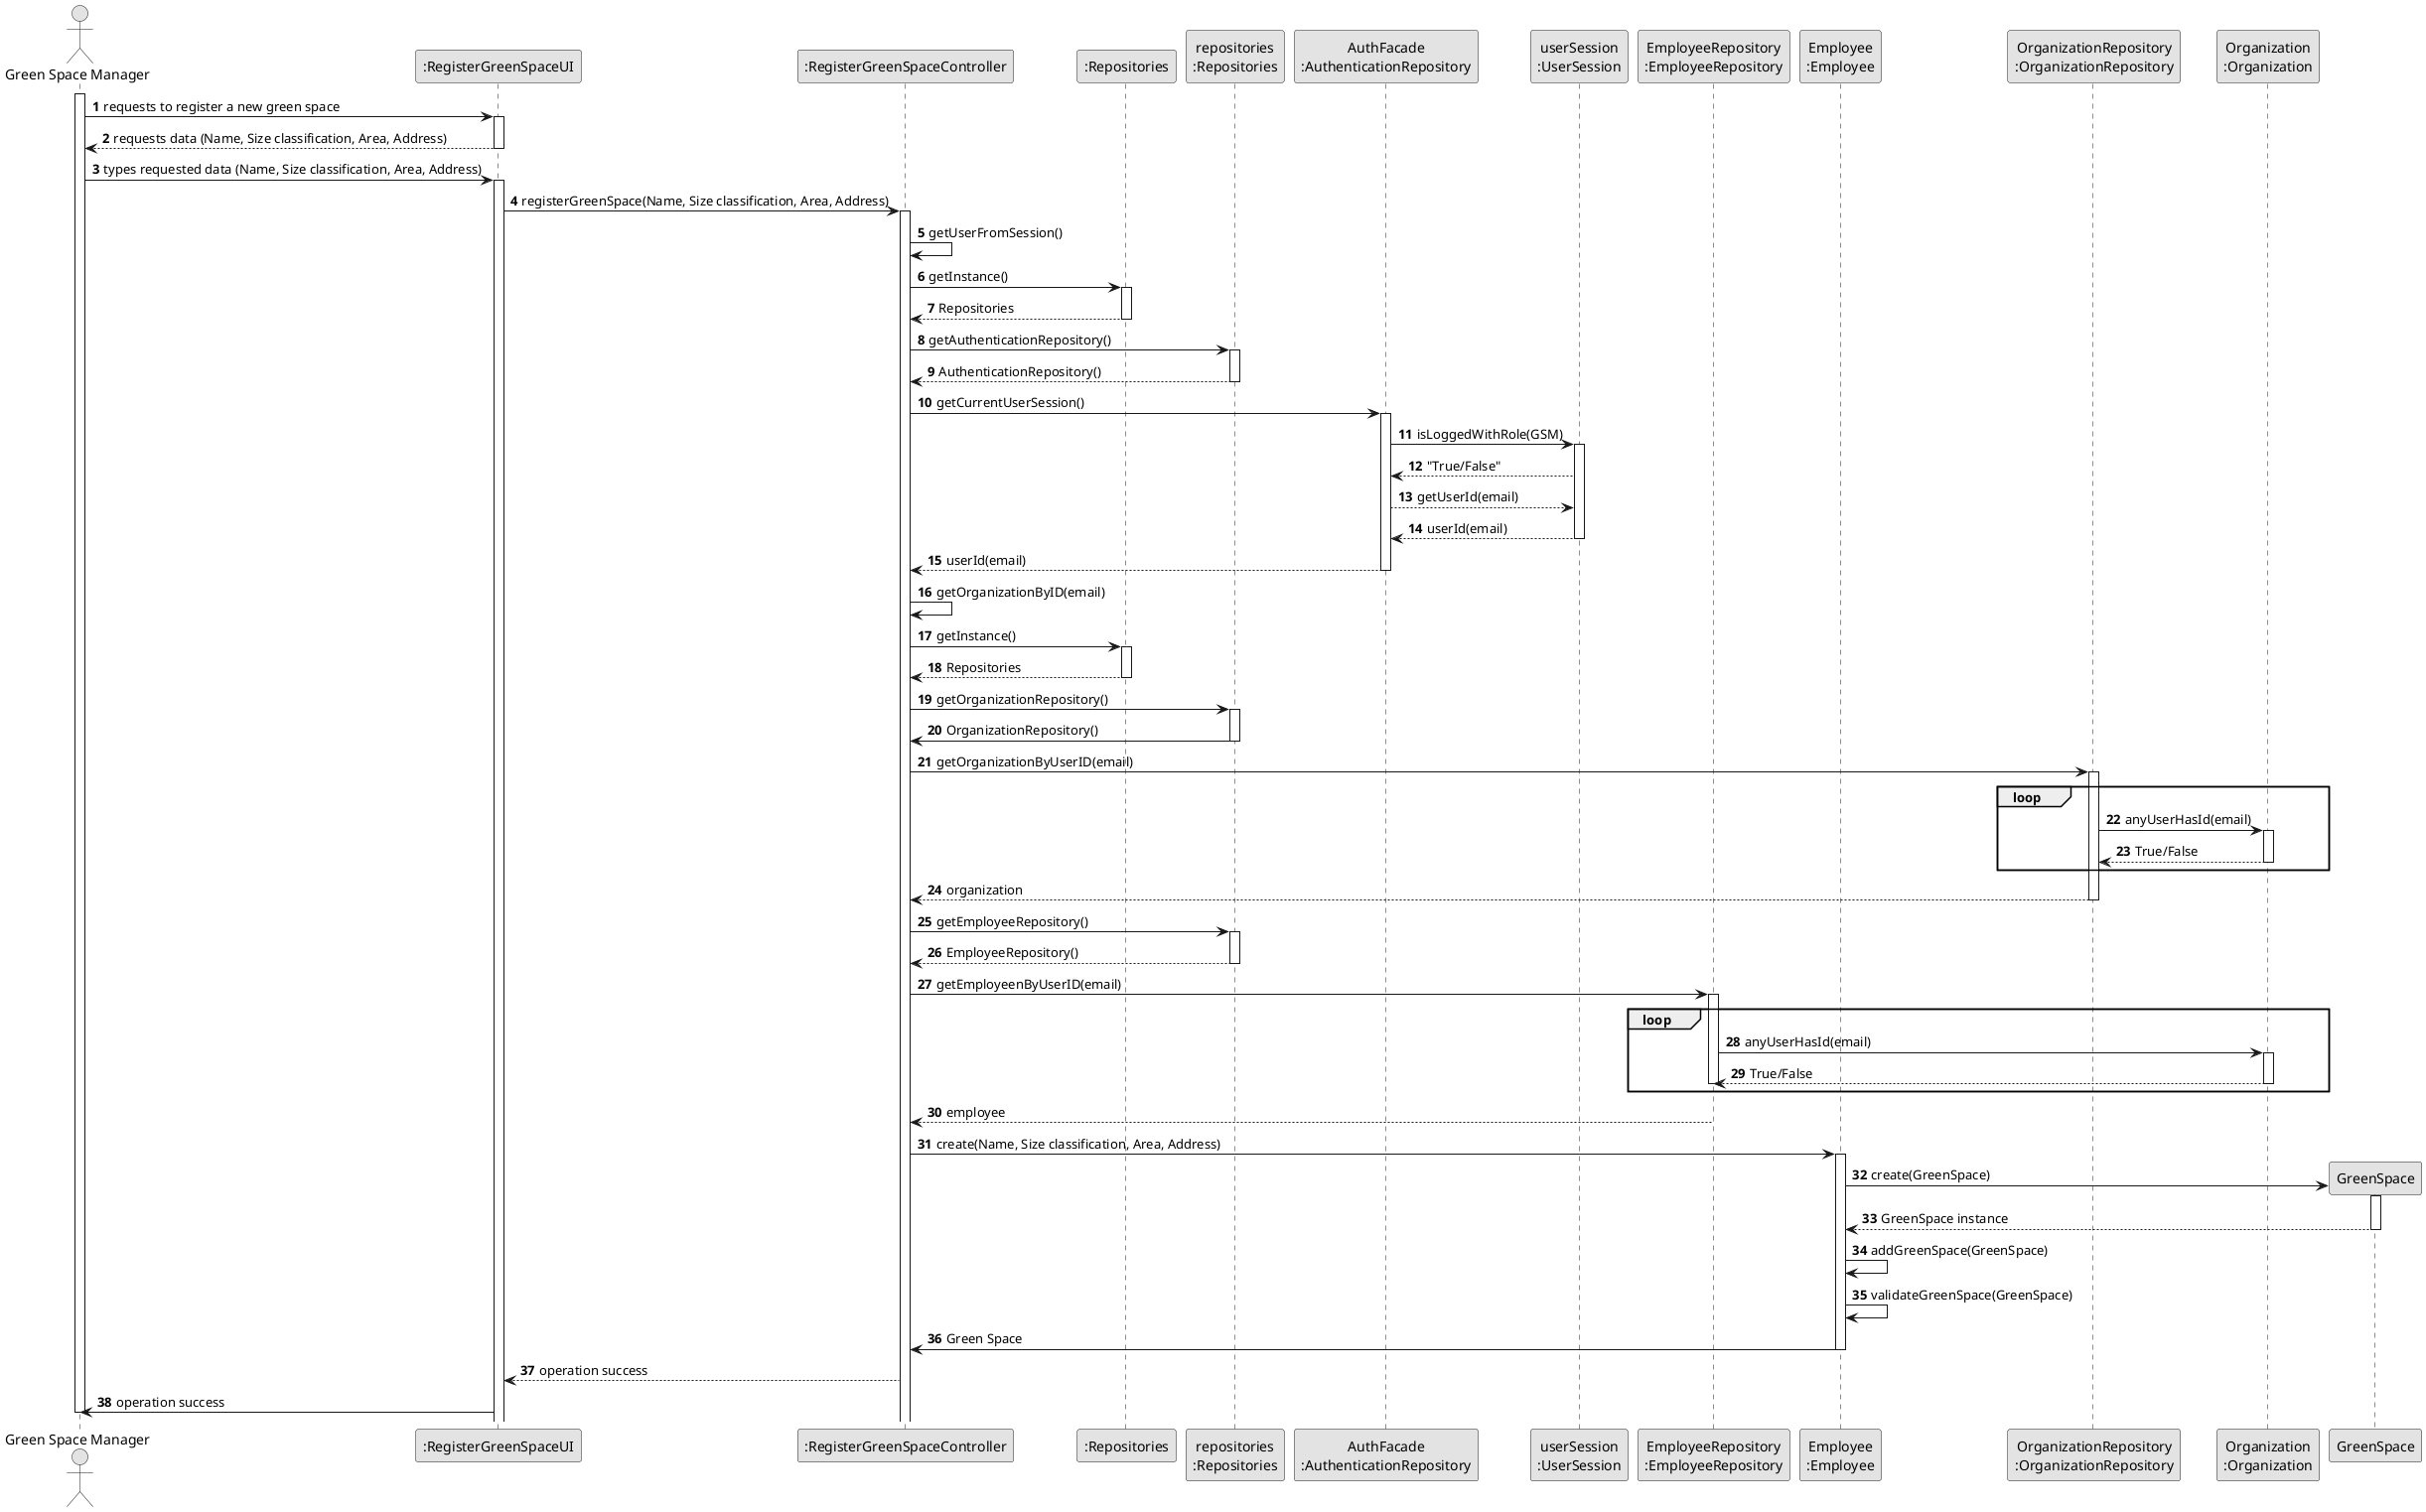 @startuml
skinparam monochrome true
skinparam packageStyle rectangle
skinparam shadowing false

autonumber

actor "Green Space Manager" as GSM
participant ":RegisterGreenSpaceUI" as UI
participant ":RegisterGreenSpaceController" as CTRL
participant ":Repositories" as RepositorySingleton
participant "repositories\n:Repositories" as PLAT
participant "AuthFacade\n:AuthenticationRepository" as AUTHREP
participant "userSession\n:UserSession" as USER

participant "EmployeeRepository\n:EmployeeRepository" as EMPREP
participant "Employee\n:Employee" as EMP
participant "OrganizationRepository\n:OrganizationRepository" as ORGREP
participant "Organization\n:Organization" as ORG


activate GSM

        GSM -> UI : requests to register a new green space
        activate UI

        UI --> GSM : requests data (Name, Size classification, Area, Address)
    deactivate UI

    GSM -> UI : types requested data (Name, Size classification, Area, Address)
    activate UI

    UI -> CTRL : registerGreenSpace(Name, Size classification, Area, Address)
    activate CTRL

        CTRL -> CTRL : getUserFromSession()

        CTRL -> RepositorySingleton : getInstance()
        activate RepositorySingleton
        CTRL <-- RepositorySingleton : Repositories
        deactivate RepositorySingleton

        CTRL -> PLAT : getAuthenticationRepository()
        activate PLAT
        CTRL <-- PLAT : AuthenticationRepository()
        deactivate PLAT

        CTRL -> AUTHREP : getCurrentUserSession()
        activate AUTHREP

        AUTHREP -> USER : isLoggedWithRole(GSM)
        activate USER

        AUTHREP <-- USER : "True/False"
        AUTHREP --> USER : getUserId(email)
        AUTHREP <-- USER : userId(email)
        deactivate USER

        CTRL <-- AUTHREP : userId(email)
        deactivate AUTHREP

        CTRL-> CTRL: getOrganizationByID(email)

        CTRL -> RepositorySingleton : getInstance()
        activate RepositorySingleton
        CTRL <-- RepositorySingleton : Repositories
        deactivate RepositorySingleton

        CTRL -> PLAT : getOrganizationRepository()
        activate PLAT
        PLAT-> CTRL : OrganizationRepository()
        deactivate PLAT


        CTRL -> ORGREP : getOrganizationByUserID(email)
        activate ORGREP
        loop
            ORGREP -> ORG : anyUserHasId(email)
            activate ORG
            ORG --> ORGREP : True/False
            deactivate ORG
        end
        ORGREP --> CTRL : organization
        deactivate ORGREP

        CTRL -> PLAT : getEmployeeRepository()
        activate PLAT
        CTRL <-- PLAT : EmployeeRepository()
        deactivate PLAT

        CTRL -> EMPREP : getEmployeenByUserID(email)
        activate EMPREP
        loop
            EMPREP -> ORG : anyUserHasId(email)
            activate ORG
            ORG --> EMPREP : True/False
            deactivate ORG
        deactivate EMPREP
        end
        EMPREP --> CTRL : employee


        CTRL -> EMP : create(Name, Size classification, Area, Address)
        activate EMP
        EMP -> GreenSpace**: create(GreenSpace)
        activate GreenSpace

        GreenSpace --> EMP : GreenSpace instance
        deactivate GreenSpace



        EMP -> EMP : addGreenSpace(GreenSpace)


        EMP -> EMP : validateGreenSpace(GreenSpace)

        EMP -> CTRL: Green Space
        deactivate EMP


        CTRL --> UI : operation success

        UI -> GSM: operation success

deactivate GSM

@enduml
